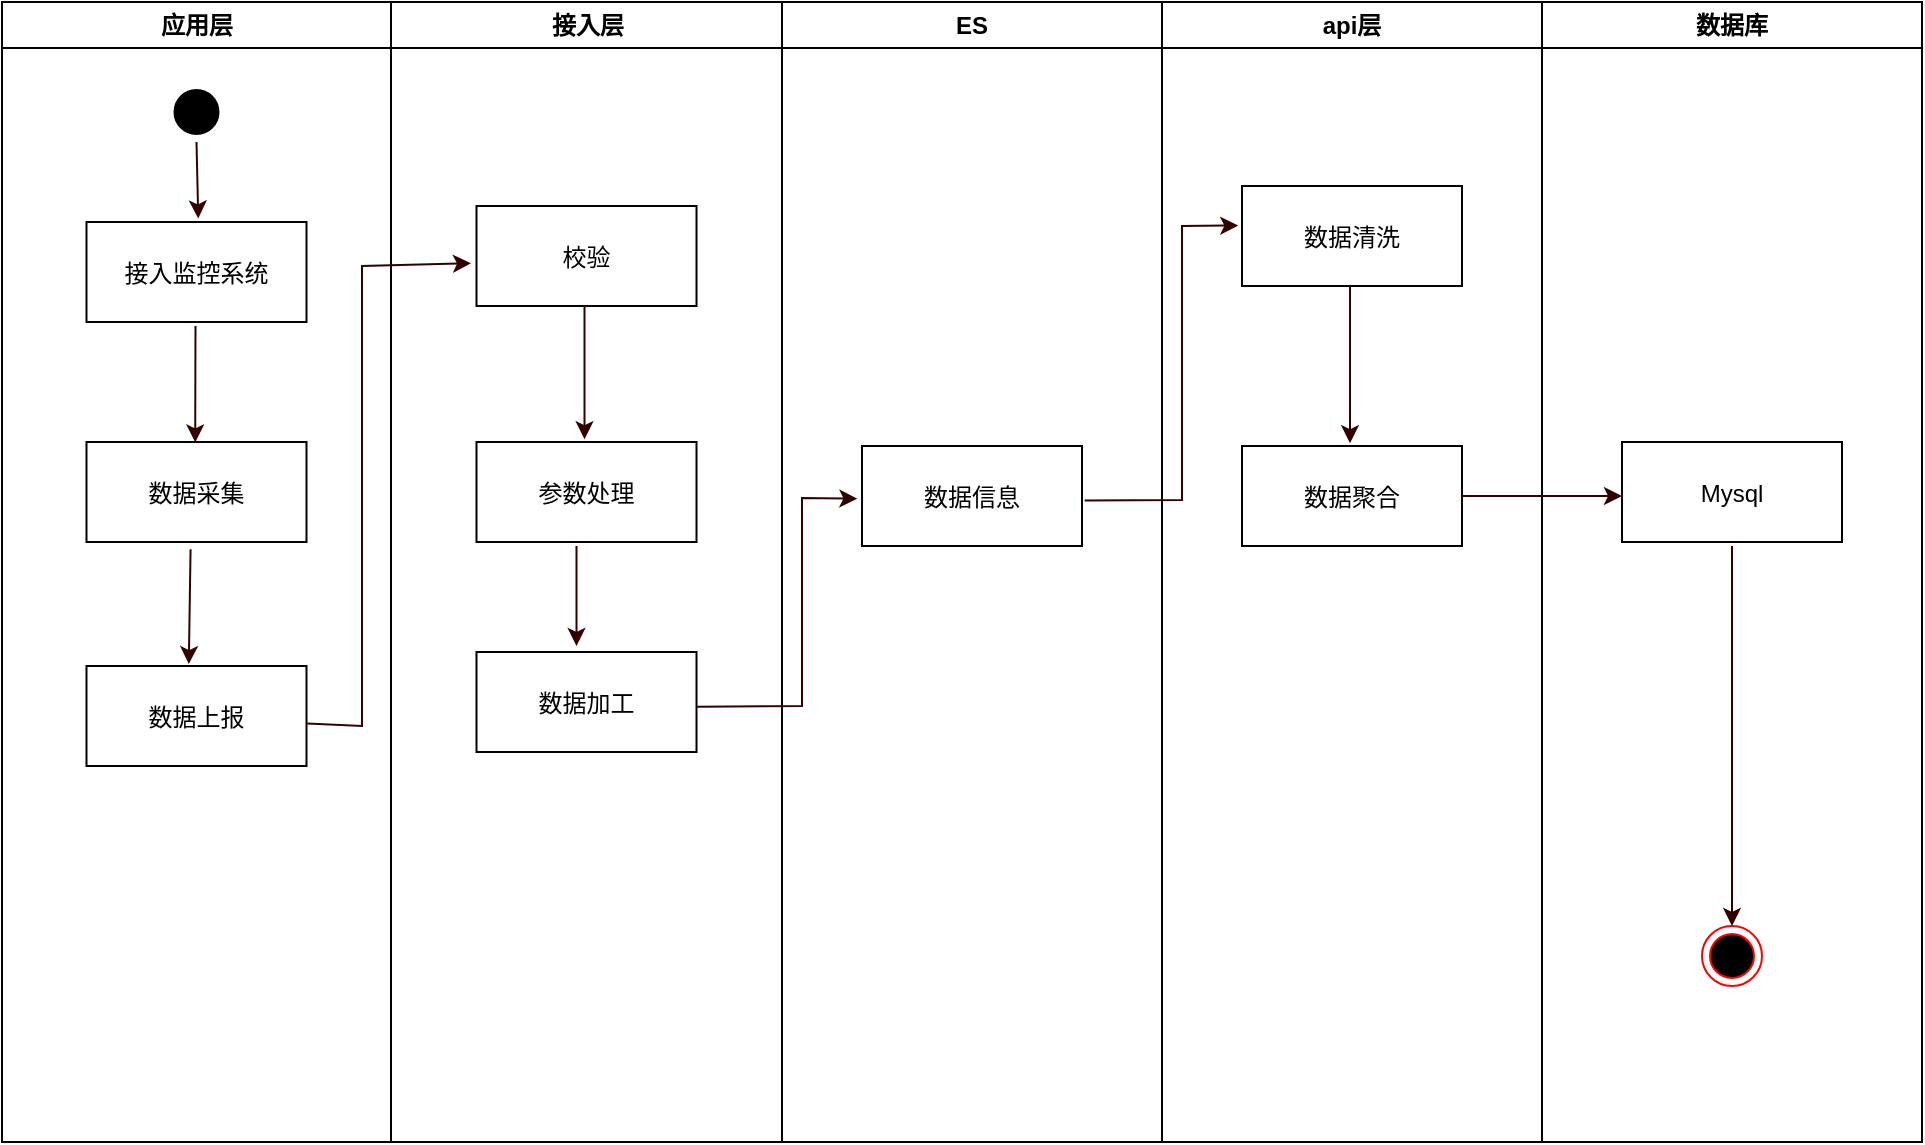 <mxfile version="20.8.19" type="github">
  <diagram name="Page-1" id="e7e014a7-5840-1c2e-5031-d8a46d1fe8dd">
    <mxGraphModel dx="1235" dy="684" grid="1" gridSize="10" guides="1" tooltips="1" connect="1" arrows="1" fold="1" page="1" pageScale="1" pageWidth="1169" pageHeight="826" background="none" math="0" shadow="0">
      <root>
        <mxCell id="0" />
        <mxCell id="1" parent="0" />
        <mxCell id="2" value="应用层" style="swimlane;whiteSpace=wrap" parent="1" vertex="1">
          <mxGeometry x="250" y="128" width="194.5" height="570" as="geometry" />
        </mxCell>
        <mxCell id="5" value="" style="ellipse;shape=startState;fillColor=#000000;strokeColor=#000000;" parent="2" vertex="1">
          <mxGeometry x="82.25" y="40" width="30" height="30" as="geometry" />
        </mxCell>
        <mxCell id="7" value="接入监控系统" style="" parent="2" vertex="1">
          <mxGeometry x="42.25" y="110" width="110" height="50" as="geometry" />
        </mxCell>
        <mxCell id="8" value="数据采集" style="" parent="2" vertex="1">
          <mxGeometry x="42.25" y="220" width="110" height="50" as="geometry" />
        </mxCell>
        <mxCell id="10" value="数据上报" style="" parent="2" vertex="1">
          <mxGeometry x="42.25" y="332" width="110" height="50" as="geometry" />
        </mxCell>
        <mxCell id="DrsEd7ObtTv_xb2q4TgE-41" value="" style="endArrow=classic;html=1;rounded=0;strokeColor=#330000;entryX=0.494;entryY=0.004;entryDx=0;entryDy=0;entryPerimeter=0;" edge="1" parent="2" target="8">
          <mxGeometry width="50" height="50" relative="1" as="geometry">
            <mxPoint x="96.75" y="162" as="sourcePoint" />
            <mxPoint x="377.75" y="252" as="targetPoint" />
          </mxGeometry>
        </mxCell>
        <mxCell id="DrsEd7ObtTv_xb2q4TgE-42" value="" style="endArrow=classic;html=1;rounded=0;strokeColor=#330000;entryX=0.508;entryY=-0.036;entryDx=0;entryDy=0;entryPerimeter=0;" edge="1" parent="2" target="7">
          <mxGeometry width="50" height="50" relative="1" as="geometry">
            <mxPoint x="97.25" y="70.0" as="sourcePoint" />
            <mxPoint x="377.75" y="252" as="targetPoint" />
          </mxGeometry>
        </mxCell>
        <mxCell id="DrsEd7ObtTv_xb2q4TgE-66" value="" style="endArrow=classic;html=1;rounded=0;strokeColor=#330000;exitX=0.473;exitY=1.073;exitDx=0;exitDy=0;exitPerimeter=0;entryX=0.465;entryY=-0.019;entryDx=0;entryDy=0;entryPerimeter=0;" edge="1" parent="2" source="8" target="10">
          <mxGeometry width="50" height="50" relative="1" as="geometry">
            <mxPoint x="480" y="322" as="sourcePoint" />
            <mxPoint x="530" y="272" as="targetPoint" />
          </mxGeometry>
        </mxCell>
        <mxCell id="3" value="接入层" style="swimlane;whiteSpace=wrap" parent="1" vertex="1">
          <mxGeometry x="444.5" y="128" width="195.5" height="570" as="geometry" />
        </mxCell>
        <mxCell id="15" value="校验" style="" parent="3" vertex="1">
          <mxGeometry x="42.75" y="102" width="110" height="50" as="geometry" />
        </mxCell>
        <mxCell id="16" value="参数处理" style="" parent="3" vertex="1">
          <mxGeometry x="42.75" y="220" width="110" height="50" as="geometry" />
        </mxCell>
        <mxCell id="18" value="数据加工" style="" parent="3" vertex="1">
          <mxGeometry x="42.75" y="325" width="110" height="50" as="geometry" />
        </mxCell>
        <mxCell id="DrsEd7ObtTv_xb2q4TgE-62" value="" style="endArrow=classic;html=1;rounded=0;strokeColor=#330000;entryX=0.491;entryY=-0.028;entryDx=0;entryDy=0;entryPerimeter=0;" edge="1" parent="3" target="16">
          <mxGeometry width="50" height="50" relative="1" as="geometry">
            <mxPoint x="96.75" y="152" as="sourcePoint" />
            <mxPoint x="82.75" y="262" as="targetPoint" />
          </mxGeometry>
        </mxCell>
        <mxCell id="4" value="ES" style="swimlane;whiteSpace=wrap;strokeColor=default;startSize=23;" parent="1" vertex="1">
          <mxGeometry x="640" y="128" width="190" height="570" as="geometry" />
        </mxCell>
        <mxCell id="33" value="数据信息" style="" parent="4" vertex="1">
          <mxGeometry x="40" y="222" width="110" height="50" as="geometry" />
        </mxCell>
        <mxCell id="DrsEd7ObtTv_xb2q4TgE-46" value="api层" style="swimlane;whiteSpace=wrap" vertex="1" parent="1">
          <mxGeometry x="830" y="128" width="190" height="570" as="geometry" />
        </mxCell>
        <mxCell id="DrsEd7ObtTv_xb2q4TgE-68" value="数据清洗" style="" vertex="1" parent="DrsEd7ObtTv_xb2q4TgE-46">
          <mxGeometry x="40" y="92" width="110" height="50" as="geometry" />
        </mxCell>
        <mxCell id="DrsEd7ObtTv_xb2q4TgE-69" value="数据聚合" style="" vertex="1" parent="DrsEd7ObtTv_xb2q4TgE-46">
          <mxGeometry x="40" y="222" width="110" height="50" as="geometry" />
        </mxCell>
        <mxCell id="DrsEd7ObtTv_xb2q4TgE-70" value="" style="endArrow=classic;html=1;rounded=0;strokeColor=#330000;entryX=0.491;entryY=-0.028;entryDx=0;entryDy=0;entryPerimeter=0;" edge="1" target="DrsEd7ObtTv_xb2q4TgE-69" parent="DrsEd7ObtTv_xb2q4TgE-46">
          <mxGeometry width="50" height="50" relative="1" as="geometry">
            <mxPoint x="94" y="142" as="sourcePoint" />
            <mxPoint x="80" y="252" as="targetPoint" />
          </mxGeometry>
        </mxCell>
        <mxCell id="DrsEd7ObtTv_xb2q4TgE-57" value="" style="endArrow=classic;html=1;rounded=0;strokeColor=#330000;exitX=1.003;exitY=0.576;exitDx=0;exitDy=0;exitPerimeter=0;entryX=-0.025;entryY=0.572;entryDx=0;entryDy=0;entryPerimeter=0;" edge="1" parent="1" source="10" target="15">
          <mxGeometry width="50" height="50" relative="1" as="geometry">
            <mxPoint x="510" y="440" as="sourcePoint" />
            <mxPoint x="460" y="260" as="targetPoint" />
            <Array as="points">
              <mxPoint x="430" y="490" />
              <mxPoint x="430" y="260" />
            </Array>
          </mxGeometry>
        </mxCell>
        <mxCell id="DrsEd7ObtTv_xb2q4TgE-63" value="" style="endArrow=classic;html=1;rounded=0;strokeColor=#330000;" edge="1" parent="1">
          <mxGeometry width="50" height="50" relative="1" as="geometry">
            <mxPoint x="537.25" y="400" as="sourcePoint" />
            <mxPoint x="537.25" y="450" as="targetPoint" />
          </mxGeometry>
        </mxCell>
        <mxCell id="DrsEd7ObtTv_xb2q4TgE-64" value="" style="endArrow=classic;html=1;rounded=0;strokeColor=#330000;exitX=1.003;exitY=0.547;exitDx=0;exitDy=0;exitPerimeter=0;entryX=-0.021;entryY=0.527;entryDx=0;entryDy=0;entryPerimeter=0;" edge="1" parent="1" source="18" target="33">
          <mxGeometry width="50" height="50" relative="1" as="geometry">
            <mxPoint x="780" y="430" as="sourcePoint" />
            <mxPoint x="830" y="380" as="targetPoint" />
            <Array as="points">
              <mxPoint x="650" y="480" />
              <mxPoint x="650" y="376" />
            </Array>
          </mxGeometry>
        </mxCell>
        <mxCell id="DrsEd7ObtTv_xb2q4TgE-71" value="" style="endArrow=classic;html=1;rounded=0;strokeColor=#330000;exitX=1.012;exitY=0.544;exitDx=0;exitDy=0;exitPerimeter=0;entryX=-0.017;entryY=0.395;entryDx=0;entryDy=0;entryPerimeter=0;" edge="1" parent="1" source="33" target="DrsEd7ObtTv_xb2q4TgE-68">
          <mxGeometry width="50" height="50" relative="1" as="geometry">
            <mxPoint x="730" y="450" as="sourcePoint" />
            <mxPoint x="850" y="240" as="targetPoint" />
            <Array as="points">
              <mxPoint x="840" y="377" />
              <mxPoint x="840" y="240" />
            </Array>
          </mxGeometry>
        </mxCell>
        <mxCell id="DrsEd7ObtTv_xb2q4TgE-72" value="数据库" style="swimlane;whiteSpace=wrap;strokeColor=default;startSize=23;" vertex="1" parent="1">
          <mxGeometry x="1020" y="128" width="190" height="570" as="geometry" />
        </mxCell>
        <mxCell id="DrsEd7ObtTv_xb2q4TgE-73" value="Mysql" style="" vertex="1" parent="DrsEd7ObtTv_xb2q4TgE-72">
          <mxGeometry x="40" y="220" width="110" height="50" as="geometry" />
        </mxCell>
        <mxCell id="DrsEd7ObtTv_xb2q4TgE-50" value="" style="ellipse;shape=endState;fillColor=#000000;strokeColor=#ff0000" vertex="1" parent="DrsEd7ObtTv_xb2q4TgE-72">
          <mxGeometry x="80" y="462" width="30" height="30" as="geometry" />
        </mxCell>
        <mxCell id="DrsEd7ObtTv_xb2q4TgE-77" value="" style="endArrow=classic;html=1;rounded=0;strokeColor=#330000;" edge="1" parent="DrsEd7ObtTv_xb2q4TgE-72" target="DrsEd7ObtTv_xb2q4TgE-50">
          <mxGeometry width="50" height="50" relative="1" as="geometry">
            <mxPoint x="95" y="272" as="sourcePoint" />
            <mxPoint x="-290" y="272" as="targetPoint" />
          </mxGeometry>
        </mxCell>
        <mxCell id="DrsEd7ObtTv_xb2q4TgE-75" value="" style="endArrow=classic;html=1;rounded=0;strokeColor=#330000;entryX=0;entryY=0.54;entryDx=0;entryDy=0;entryPerimeter=0;" edge="1" parent="1" target="DrsEd7ObtTv_xb2q4TgE-73">
          <mxGeometry width="50" height="50" relative="1" as="geometry">
            <mxPoint x="980" y="375" as="sourcePoint" />
            <mxPoint x="730" y="400" as="targetPoint" />
          </mxGeometry>
        </mxCell>
      </root>
    </mxGraphModel>
  </diagram>
</mxfile>
